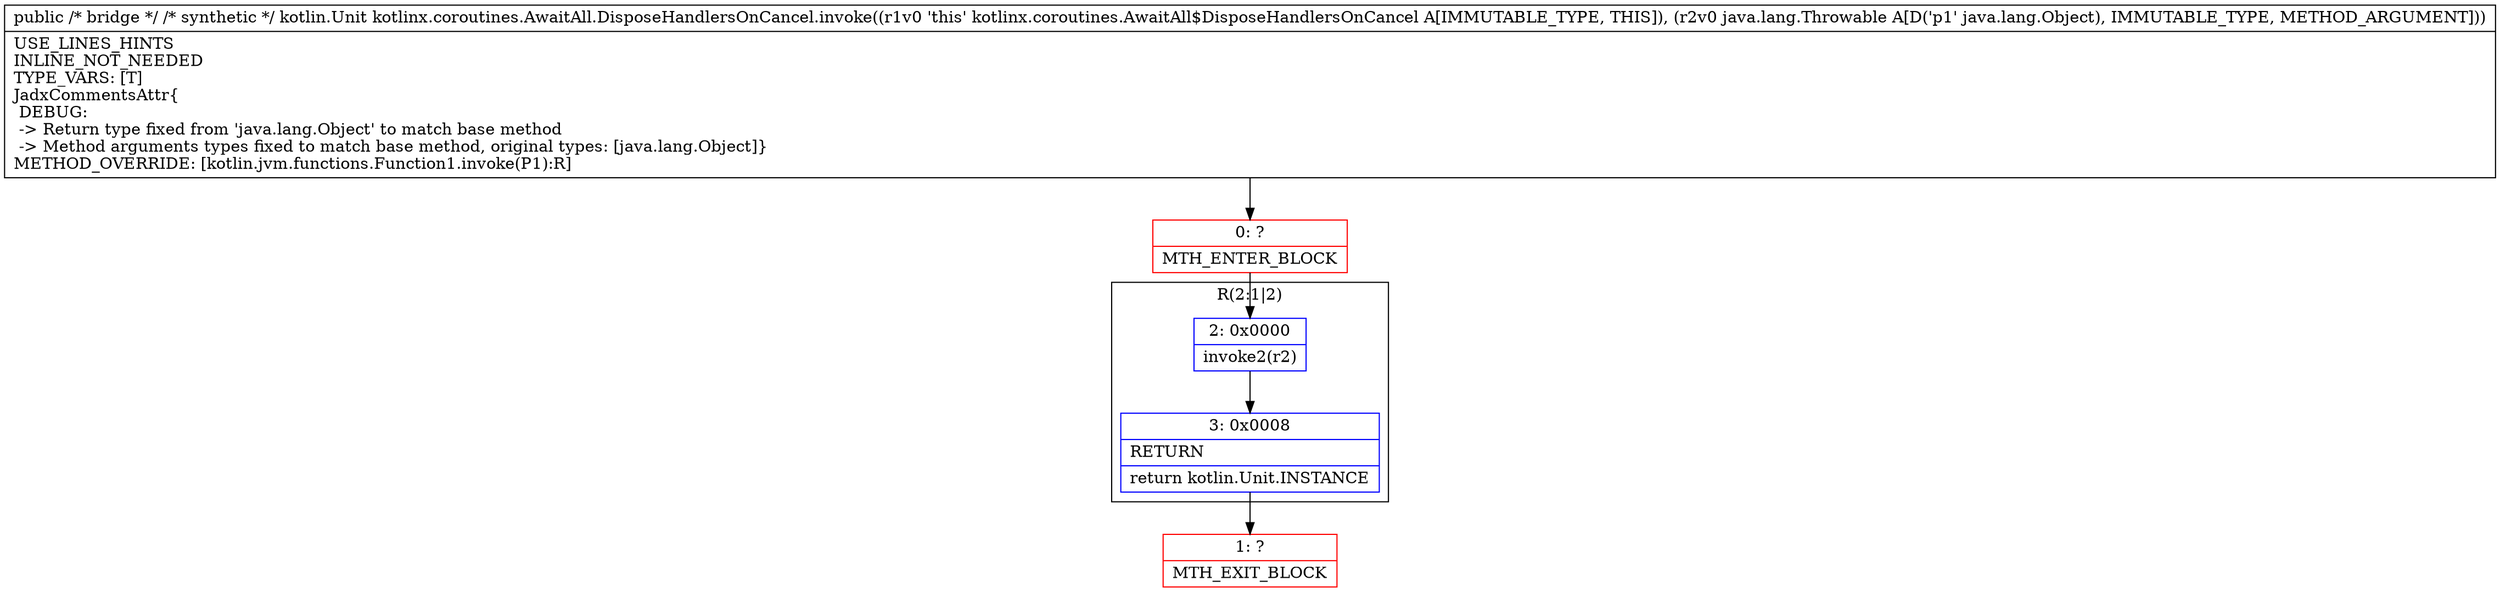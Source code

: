 digraph "CFG forkotlinx.coroutines.AwaitAll.DisposeHandlersOnCancel.invoke(Ljava\/lang\/Object;)Ljava\/lang\/Object;" {
subgraph cluster_Region_1933599429 {
label = "R(2:1|2)";
node [shape=record,color=blue];
Node_2 [shape=record,label="{2\:\ 0x0000|invoke2(r2)\l}"];
Node_3 [shape=record,label="{3\:\ 0x0008|RETURN\l|return kotlin.Unit.INSTANCE\l}"];
}
Node_0 [shape=record,color=red,label="{0\:\ ?|MTH_ENTER_BLOCK\l}"];
Node_1 [shape=record,color=red,label="{1\:\ ?|MTH_EXIT_BLOCK\l}"];
MethodNode[shape=record,label="{public \/* bridge *\/ \/* synthetic *\/ kotlin.Unit kotlinx.coroutines.AwaitAll.DisposeHandlersOnCancel.invoke((r1v0 'this' kotlinx.coroutines.AwaitAll$DisposeHandlersOnCancel A[IMMUTABLE_TYPE, THIS]), (r2v0 java.lang.Throwable A[D('p1' java.lang.Object), IMMUTABLE_TYPE, METHOD_ARGUMENT]))  | USE_LINES_HINTS\lINLINE_NOT_NEEDED\lTYPE_VARS: [T]\lJadxCommentsAttr\{\l DEBUG: \l \-\> Return type fixed from 'java.lang.Object' to match base method\l \-\> Method arguments types fixed to match base method, original types: [java.lang.Object]\}\lMETHOD_OVERRIDE: [kotlin.jvm.functions.Function1.invoke(P1):R]\l}"];
MethodNode -> Node_0;Node_2 -> Node_3;
Node_3 -> Node_1;
Node_0 -> Node_2;
}

